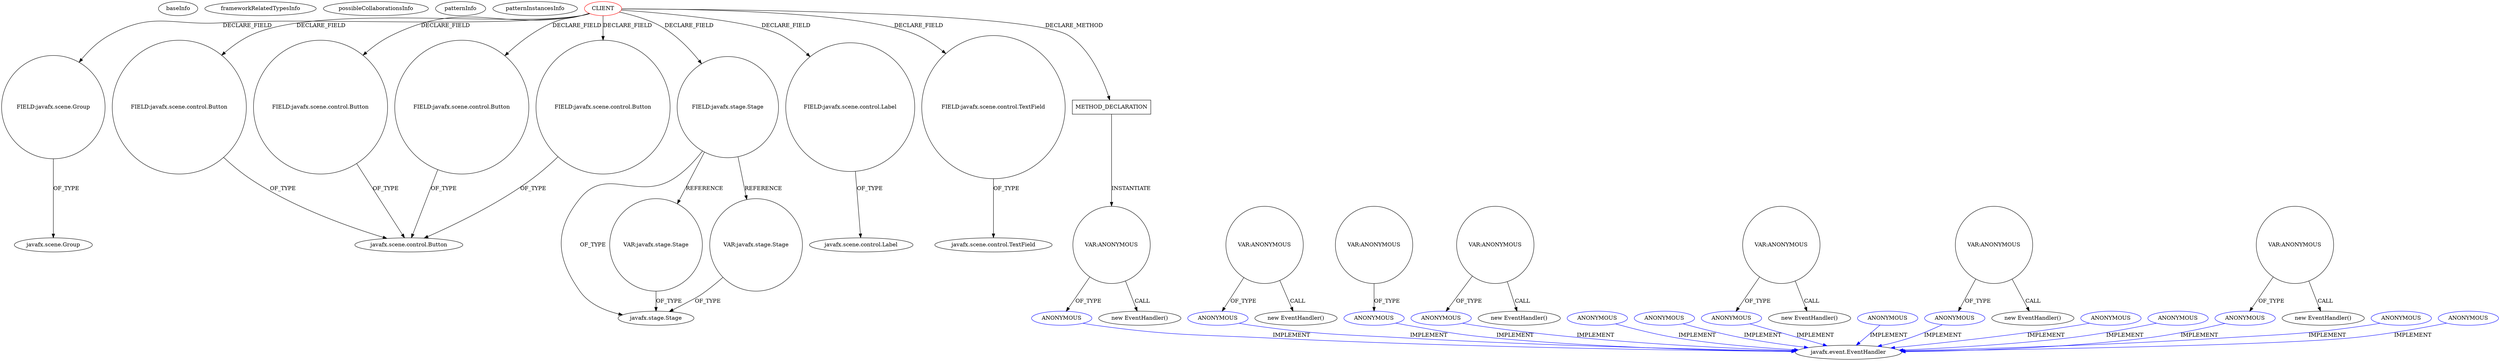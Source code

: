 digraph {
baseInfo[graphId=1427,category="pattern",isAnonymous=false,possibleRelation=false]
frameworkRelatedTypesInfo[]
possibleCollaborationsInfo[]
patternInfo[frequency=2.0,patternRootClient=0]
patternInstancesInfo[0="joelburget-miftiwac~/joelburget-miftiwac/miftiwac-master/src/Dynamic_page.java~Dynamic_page~3333",1="didygo-gce-display~/didygo-gce-display/gce-display-master/src/proto1/DashBoard.java~DashBoard~2407"]
28[label="FIELD:javafx.scene.Group",vertexType="FIELD_DECLARATION",isFrameworkType=false,shape=circle]
0[label="CLIENT",vertexType="ROOT_CLIENT_CLASS_DECLARATION",isFrameworkType=false,color=red]
4[label="FIELD:javafx.scene.control.Button",vertexType="FIELD_DECLARATION",isFrameworkType=false,shape=circle]
14[label="FIELD:javafx.scene.control.Button",vertexType="FIELD_DECLARATION",isFrameworkType=false,shape=circle]
10[label="FIELD:javafx.scene.control.Button",vertexType="FIELD_DECLARATION",isFrameworkType=false,shape=circle]
8[label="FIELD:javafx.scene.control.Button",vertexType="FIELD_DECLARATION",isFrameworkType=false,shape=circle]
34[label="FIELD:javafx.stage.Stage",vertexType="FIELD_DECLARATION",isFrameworkType=false,shape=circle]
22[label="FIELD:javafx.scene.control.Label",vertexType="FIELD_DECLARATION",isFrameworkType=false,shape=circle]
7[label="javafx.scene.control.Label",vertexType="FRAMEWORK_CLASS_TYPE",isFrameworkType=false]
5[label="javafx.scene.control.Button",vertexType="FRAMEWORK_CLASS_TYPE",isFrameworkType=false]
29[label="javafx.scene.Group",vertexType="FRAMEWORK_CLASS_TYPE",isFrameworkType=false]
16[label="FIELD:javafx.scene.control.TextField",vertexType="FIELD_DECLARATION",isFrameworkType=false,shape=circle]
35[label="javafx.stage.Stage",vertexType="FRAMEWORK_CLASS_TYPE",isFrameworkType=false]
85[label="VAR:javafx.stage.Stage",vertexType="VARIABLE_EXPRESION",isFrameworkType=false,shape=circle]
483[label="VAR:javafx.stage.Stage",vertexType="VARIABLE_EXPRESION",isFrameworkType=false,shape=circle]
17[label="javafx.scene.control.TextField",vertexType="FRAMEWORK_CLASS_TYPE",isFrameworkType=false]
395[label="METHOD_DECLARATION",vertexType="CLIENT_METHOD_DECLARATION",isFrameworkType=false,shape=box]
413[label="VAR:ANONYMOUS",vertexType="VARIABLE_EXPRESION",isFrameworkType=false,shape=circle]
414[label="ANONYMOUS",vertexType="REFERENCE_ANONYMOUS_DECLARATION",isFrameworkType=false,color=blue]
412[label="new EventHandler()",vertexType="CONSTRUCTOR_CALL",isFrameworkType=false]
65[label="javafx.event.EventHandler",vertexType="FRAMEWORK_INTERFACE_TYPE",isFrameworkType=false]
568[label="ANONYMOUS",vertexType="REFERENCE_ANONYMOUS_DECLARATION",isFrameworkType=false,color=blue]
596[label="ANONYMOUS",vertexType="REFERENCE_ANONYMOUS_DECLARATION",isFrameworkType=false,color=blue]
319[label="ANONYMOUS",vertexType="REFERENCE_ANONYMOUS_DECLARATION",isFrameworkType=false,color=blue]
648[label="ANONYMOUS",vertexType="REFERENCE_ANONYMOUS_DECLARATION",isFrameworkType=false,color=blue]
293[label="ANONYMOUS",vertexType="REFERENCE_ANONYMOUS_DECLARATION",isFrameworkType=false,color=blue]
64[label="ANONYMOUS",vertexType="REFERENCE_ANONYMOUS_DECLARATION",isFrameworkType=false,color=blue]
235[label="ANONYMOUS",vertexType="REFERENCE_ANONYMOUS_DECLARATION",isFrameworkType=false,color=blue]
436[label="ANONYMOUS",vertexType="REFERENCE_ANONYMOUS_DECLARATION",isFrameworkType=false,color=blue]
480[label="ANONYMOUS",vertexType="REFERENCE_ANONYMOUS_DECLARATION",isFrameworkType=false,color=blue]
393[label="ANONYMOUS",vertexType="REFERENCE_ANONYMOUS_DECLARATION",isFrameworkType=false,color=blue]
124[label="ANONYMOUS",vertexType="REFERENCE_ANONYMOUS_DECLARATION",isFrameworkType=false,color=blue]
82[label="ANONYMOUS",vertexType="REFERENCE_ANONYMOUS_DECLARATION",isFrameworkType=false,color=blue]
661[label="ANONYMOUS",vertexType="REFERENCE_ANONYMOUS_DECLARATION",isFrameworkType=false,color=blue]
123[label="VAR:ANONYMOUS",vertexType="VARIABLE_EXPRESION",isFrameworkType=false,shape=circle]
122[label="new EventHandler()",vertexType="CONSTRUCTOR_CALL",isFrameworkType=false]
63[label="VAR:ANONYMOUS",vertexType="VARIABLE_EXPRESION",isFrameworkType=false,shape=circle]
62[label="new EventHandler()",vertexType="CONSTRUCTOR_CALL",isFrameworkType=false]
318[label="VAR:ANONYMOUS",vertexType="VARIABLE_EXPRESION",isFrameworkType=false,shape=circle]
317[label="new EventHandler()",vertexType="CONSTRUCTOR_CALL",isFrameworkType=false]
567[label="VAR:ANONYMOUS",vertexType="VARIABLE_EXPRESION",isFrameworkType=false,shape=circle]
566[label="new EventHandler()",vertexType="CONSTRUCTOR_CALL",isFrameworkType=false]
435[label="VAR:ANONYMOUS",vertexType="VARIABLE_EXPRESION",isFrameworkType=false,shape=circle]
434[label="new EventHandler()",vertexType="CONSTRUCTOR_CALL",isFrameworkType=false]
595[label="VAR:ANONYMOUS",vertexType="VARIABLE_EXPRESION",isFrameworkType=false,shape=circle]
0->16[label="DECLARE_FIELD"]
480->65[label="IMPLEMENT",color=blue]
85->35[label="OF_TYPE"]
235->65[label="IMPLEMENT",color=blue]
595->596[label="OF_TYPE"]
596->65[label="IMPLEMENT",color=blue]
4->5[label="OF_TYPE"]
318->317[label="CALL"]
293->65[label="IMPLEMENT",color=blue]
34->85[label="REFERENCE"]
34->483[label="REFERENCE"]
16->17[label="OF_TYPE"]
318->319[label="OF_TYPE"]
393->65[label="IMPLEMENT",color=blue]
8->5[label="OF_TYPE"]
414->65[label="IMPLEMENT",color=blue]
648->65[label="IMPLEMENT",color=blue]
568->65[label="IMPLEMENT",color=blue]
436->65[label="IMPLEMENT",color=blue]
0->28[label="DECLARE_FIELD"]
435->434[label="CALL"]
0->10[label="DECLARE_FIELD"]
14->5[label="OF_TYPE"]
28->29[label="OF_TYPE"]
413->414[label="OF_TYPE"]
34->35[label="OF_TYPE"]
124->65[label="IMPLEMENT",color=blue]
0->8[label="DECLARE_FIELD"]
435->436[label="OF_TYPE"]
0->395[label="DECLARE_METHOD"]
82->65[label="IMPLEMENT",color=blue]
0->14[label="DECLARE_FIELD"]
0->22[label="DECLARE_FIELD"]
483->35[label="OF_TYPE"]
123->122[label="CALL"]
63->62[label="CALL"]
319->65[label="IMPLEMENT",color=blue]
413->412[label="CALL"]
567->568[label="OF_TYPE"]
123->124[label="OF_TYPE"]
10->5[label="OF_TYPE"]
567->566[label="CALL"]
22->7[label="OF_TYPE"]
64->65[label="IMPLEMENT",color=blue]
661->65[label="IMPLEMENT",color=blue]
395->413[label="INSTANTIATE"]
63->64[label="OF_TYPE"]
0->4[label="DECLARE_FIELD"]
0->34[label="DECLARE_FIELD"]
}
